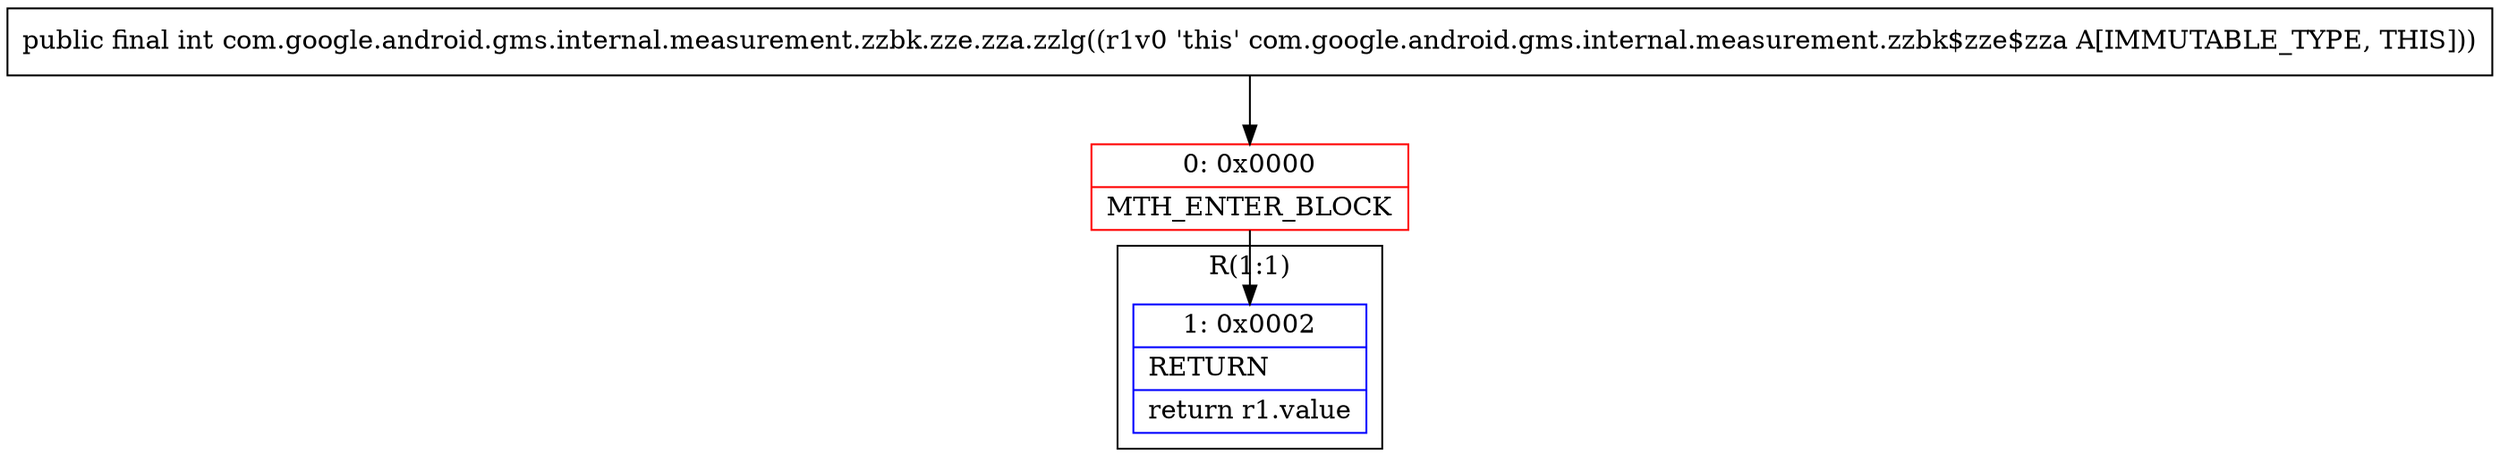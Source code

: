 digraph "CFG forcom.google.android.gms.internal.measurement.zzbk.zze.zza.zzlg()I" {
subgraph cluster_Region_884990891 {
label = "R(1:1)";
node [shape=record,color=blue];
Node_1 [shape=record,label="{1\:\ 0x0002|RETURN\l|return r1.value\l}"];
}
Node_0 [shape=record,color=red,label="{0\:\ 0x0000|MTH_ENTER_BLOCK\l}"];
MethodNode[shape=record,label="{public final int com.google.android.gms.internal.measurement.zzbk.zze.zza.zzlg((r1v0 'this' com.google.android.gms.internal.measurement.zzbk$zze$zza A[IMMUTABLE_TYPE, THIS])) }"];
MethodNode -> Node_0;
Node_0 -> Node_1;
}

